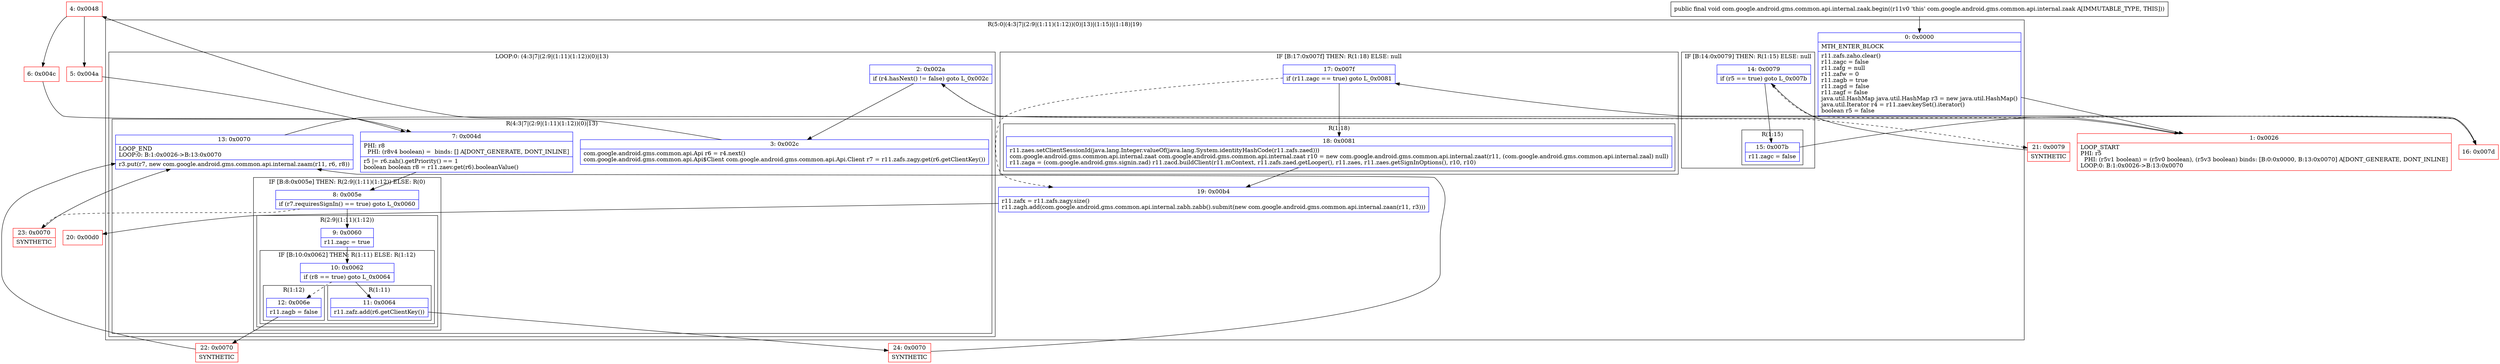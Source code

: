 digraph "CFG forcom.google.android.gms.common.api.internal.zaak.begin()V" {
subgraph cluster_Region_1391215376 {
label = "R(5:0|(4:3|7|(2:9|(1:11)(1:12))(0)|13)|(1:15)|(1:18)|19)";
node [shape=record,color=blue];
Node_0 [shape=record,label="{0\:\ 0x0000|MTH_ENTER_BLOCK\l|r11.zafs.zaho.clear()\lr11.zagc = false\lr11.zafg = null\lr11.zafw = 0\lr11.zagb = true\lr11.zagd = false\lr11.zagf = false\ljava.util.HashMap java.util.HashMap r3 = new java.util.HashMap()\ljava.util.Iterator r4 = r11.zaev.keySet().iterator()\lboolean r5 = false\l}"];
subgraph cluster_LoopRegion_1538043868 {
label = "LOOP:0: (4:3|7|(2:9|(1:11)(1:12))(0)|13)";
node [shape=record,color=blue];
Node_2 [shape=record,label="{2\:\ 0x002a|if (r4.hasNext() != false) goto L_0x002c\l}"];
subgraph cluster_Region_2022488312 {
label = "R(4:3|7|(2:9|(1:11)(1:12))(0)|13)";
node [shape=record,color=blue];
Node_3 [shape=record,label="{3\:\ 0x002c|com.google.android.gms.common.api.Api r6 = r4.next()\lcom.google.android.gms.common.api.Api$Client com.google.android.gms.common.api.Api.Client r7 = r11.zafs.zagy.get(r6.getClientKey())\l}"];
Node_7 [shape=record,label="{7\:\ 0x004d|PHI: r8 \l  PHI: (r8v4 boolean) =  binds: [] A[DONT_GENERATE, DONT_INLINE]\l|r5 \|= r6.zah().getPriority() == 1\lboolean boolean r8 = r11.zaev.get(r6).booleanValue()\l}"];
subgraph cluster_IfRegion_1859465933 {
label = "IF [B:8:0x005e] THEN: R(2:9|(1:11)(1:12)) ELSE: R(0)";
node [shape=record,color=blue];
Node_8 [shape=record,label="{8\:\ 0x005e|if (r7.requiresSignIn() == true) goto L_0x0060\l}"];
subgraph cluster_Region_1824321699 {
label = "R(2:9|(1:11)(1:12))";
node [shape=record,color=blue];
Node_9 [shape=record,label="{9\:\ 0x0060|r11.zagc = true\l}"];
subgraph cluster_IfRegion_1929579671 {
label = "IF [B:10:0x0062] THEN: R(1:11) ELSE: R(1:12)";
node [shape=record,color=blue];
Node_10 [shape=record,label="{10\:\ 0x0062|if (r8 == true) goto L_0x0064\l}"];
subgraph cluster_Region_1100985778 {
label = "R(1:11)";
node [shape=record,color=blue];
Node_11 [shape=record,label="{11\:\ 0x0064|r11.zafz.add(r6.getClientKey())\l}"];
}
subgraph cluster_Region_2142528802 {
label = "R(1:12)";
node [shape=record,color=blue];
Node_12 [shape=record,label="{12\:\ 0x006e|r11.zagb = false\l}"];
}
}
}
subgraph cluster_Region_1104734023 {
label = "R(0)";
node [shape=record,color=blue];
}
}
Node_13 [shape=record,label="{13\:\ 0x0070|LOOP_END\lLOOP:0: B:1:0x0026\-\>B:13:0x0070\l|r3.put(r7, new com.google.android.gms.common.api.internal.zaam(r11, r6, r8))\l}"];
}
}
subgraph cluster_IfRegion_575450493 {
label = "IF [B:14:0x0079] THEN: R(1:15) ELSE: null";
node [shape=record,color=blue];
Node_14 [shape=record,label="{14\:\ 0x0079|if (r5 == true) goto L_0x007b\l}"];
subgraph cluster_Region_1248476727 {
label = "R(1:15)";
node [shape=record,color=blue];
Node_15 [shape=record,label="{15\:\ 0x007b|r11.zagc = false\l}"];
}
}
subgraph cluster_IfRegion_1994666221 {
label = "IF [B:17:0x007f] THEN: R(1:18) ELSE: null";
node [shape=record,color=blue];
Node_17 [shape=record,label="{17\:\ 0x007f|if (r11.zagc == true) goto L_0x0081\l}"];
subgraph cluster_Region_1578176220 {
label = "R(1:18)";
node [shape=record,color=blue];
Node_18 [shape=record,label="{18\:\ 0x0081|r11.zaes.setClientSessionId(java.lang.Integer.valueOf(java.lang.System.identityHashCode(r11.zafs.zaed)))\lcom.google.android.gms.common.api.internal.zaat com.google.android.gms.common.api.internal.zaat r10 = new com.google.android.gms.common.api.internal.zaat(r11, (com.google.android.gms.common.api.internal.zaal) null)\lr11.zaga = (com.google.android.gms.signin.zad) r11.zacd.buildClient(r11.mContext, r11.zafs.zaed.getLooper(), r11.zaes, r11.zaes.getSignInOptions(), r10, r10)\l}"];
}
}
Node_19 [shape=record,label="{19\:\ 0x00b4|r11.zafx = r11.zafs.zagy.size()\lr11.zagh.add(com.google.android.gms.common.api.internal.zabh.zabb().submit(new com.google.android.gms.common.api.internal.zaan(r11, r3)))\l}"];
}
Node_1 [shape=record,color=red,label="{1\:\ 0x0026|LOOP_START\lPHI: r5 \l  PHI: (r5v1 boolean) = (r5v0 boolean), (r5v3 boolean) binds: [B:0:0x0000, B:13:0x0070] A[DONT_GENERATE, DONT_INLINE]\lLOOP:0: B:1:0x0026\-\>B:13:0x0070\l}"];
Node_4 [shape=record,color=red,label="{4\:\ 0x0048}"];
Node_5 [shape=record,color=red,label="{5\:\ 0x004a}"];
Node_6 [shape=record,color=red,label="{6\:\ 0x004c}"];
Node_16 [shape=record,color=red,label="{16\:\ 0x007d}"];
Node_20 [shape=record,color=red,label="{20\:\ 0x00d0}"];
Node_21 [shape=record,color=red,label="{21\:\ 0x0079|SYNTHETIC\l}"];
Node_22 [shape=record,color=red,label="{22\:\ 0x0070|SYNTHETIC\l}"];
Node_23 [shape=record,color=red,label="{23\:\ 0x0070|SYNTHETIC\l}"];
Node_24 [shape=record,color=red,label="{24\:\ 0x0070|SYNTHETIC\l}"];
MethodNode[shape=record,label="{public final void com.google.android.gms.common.api.internal.zaak.begin((r11v0 'this' com.google.android.gms.common.api.internal.zaak A[IMMUTABLE_TYPE, THIS])) }"];
MethodNode -> Node_0;
Node_0 -> Node_1;
Node_2 -> Node_3;
Node_2 -> Node_21[style=dashed];
Node_3 -> Node_4;
Node_7 -> Node_8;
Node_8 -> Node_9;
Node_8 -> Node_23[style=dashed];
Node_9 -> Node_10;
Node_10 -> Node_11;
Node_10 -> Node_12[style=dashed];
Node_11 -> Node_24;
Node_12 -> Node_22;
Node_13 -> Node_1;
Node_14 -> Node_15;
Node_14 -> Node_16[style=dashed];
Node_15 -> Node_16;
Node_17 -> Node_18;
Node_17 -> Node_19[style=dashed];
Node_18 -> Node_19;
Node_19 -> Node_20;
Node_1 -> Node_2;
Node_4 -> Node_5;
Node_4 -> Node_6;
Node_5 -> Node_7;
Node_6 -> Node_7;
Node_16 -> Node_17;
Node_21 -> Node_14;
Node_22 -> Node_13;
Node_23 -> Node_13;
Node_24 -> Node_13;
}

